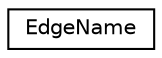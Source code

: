 digraph "Graphical Class Hierarchy"
{
  edge [fontname="Helvetica",fontsize="10",labelfontname="Helvetica",labelfontsize="10"];
  node [fontname="Helvetica",fontsize="10",shape=record];
  rankdir="LR";
  Node0 [label="EdgeName",height=0.2,width=0.4,color="black", fillcolor="white", style="filled",URL="$struct_edge_name.html"];
}
